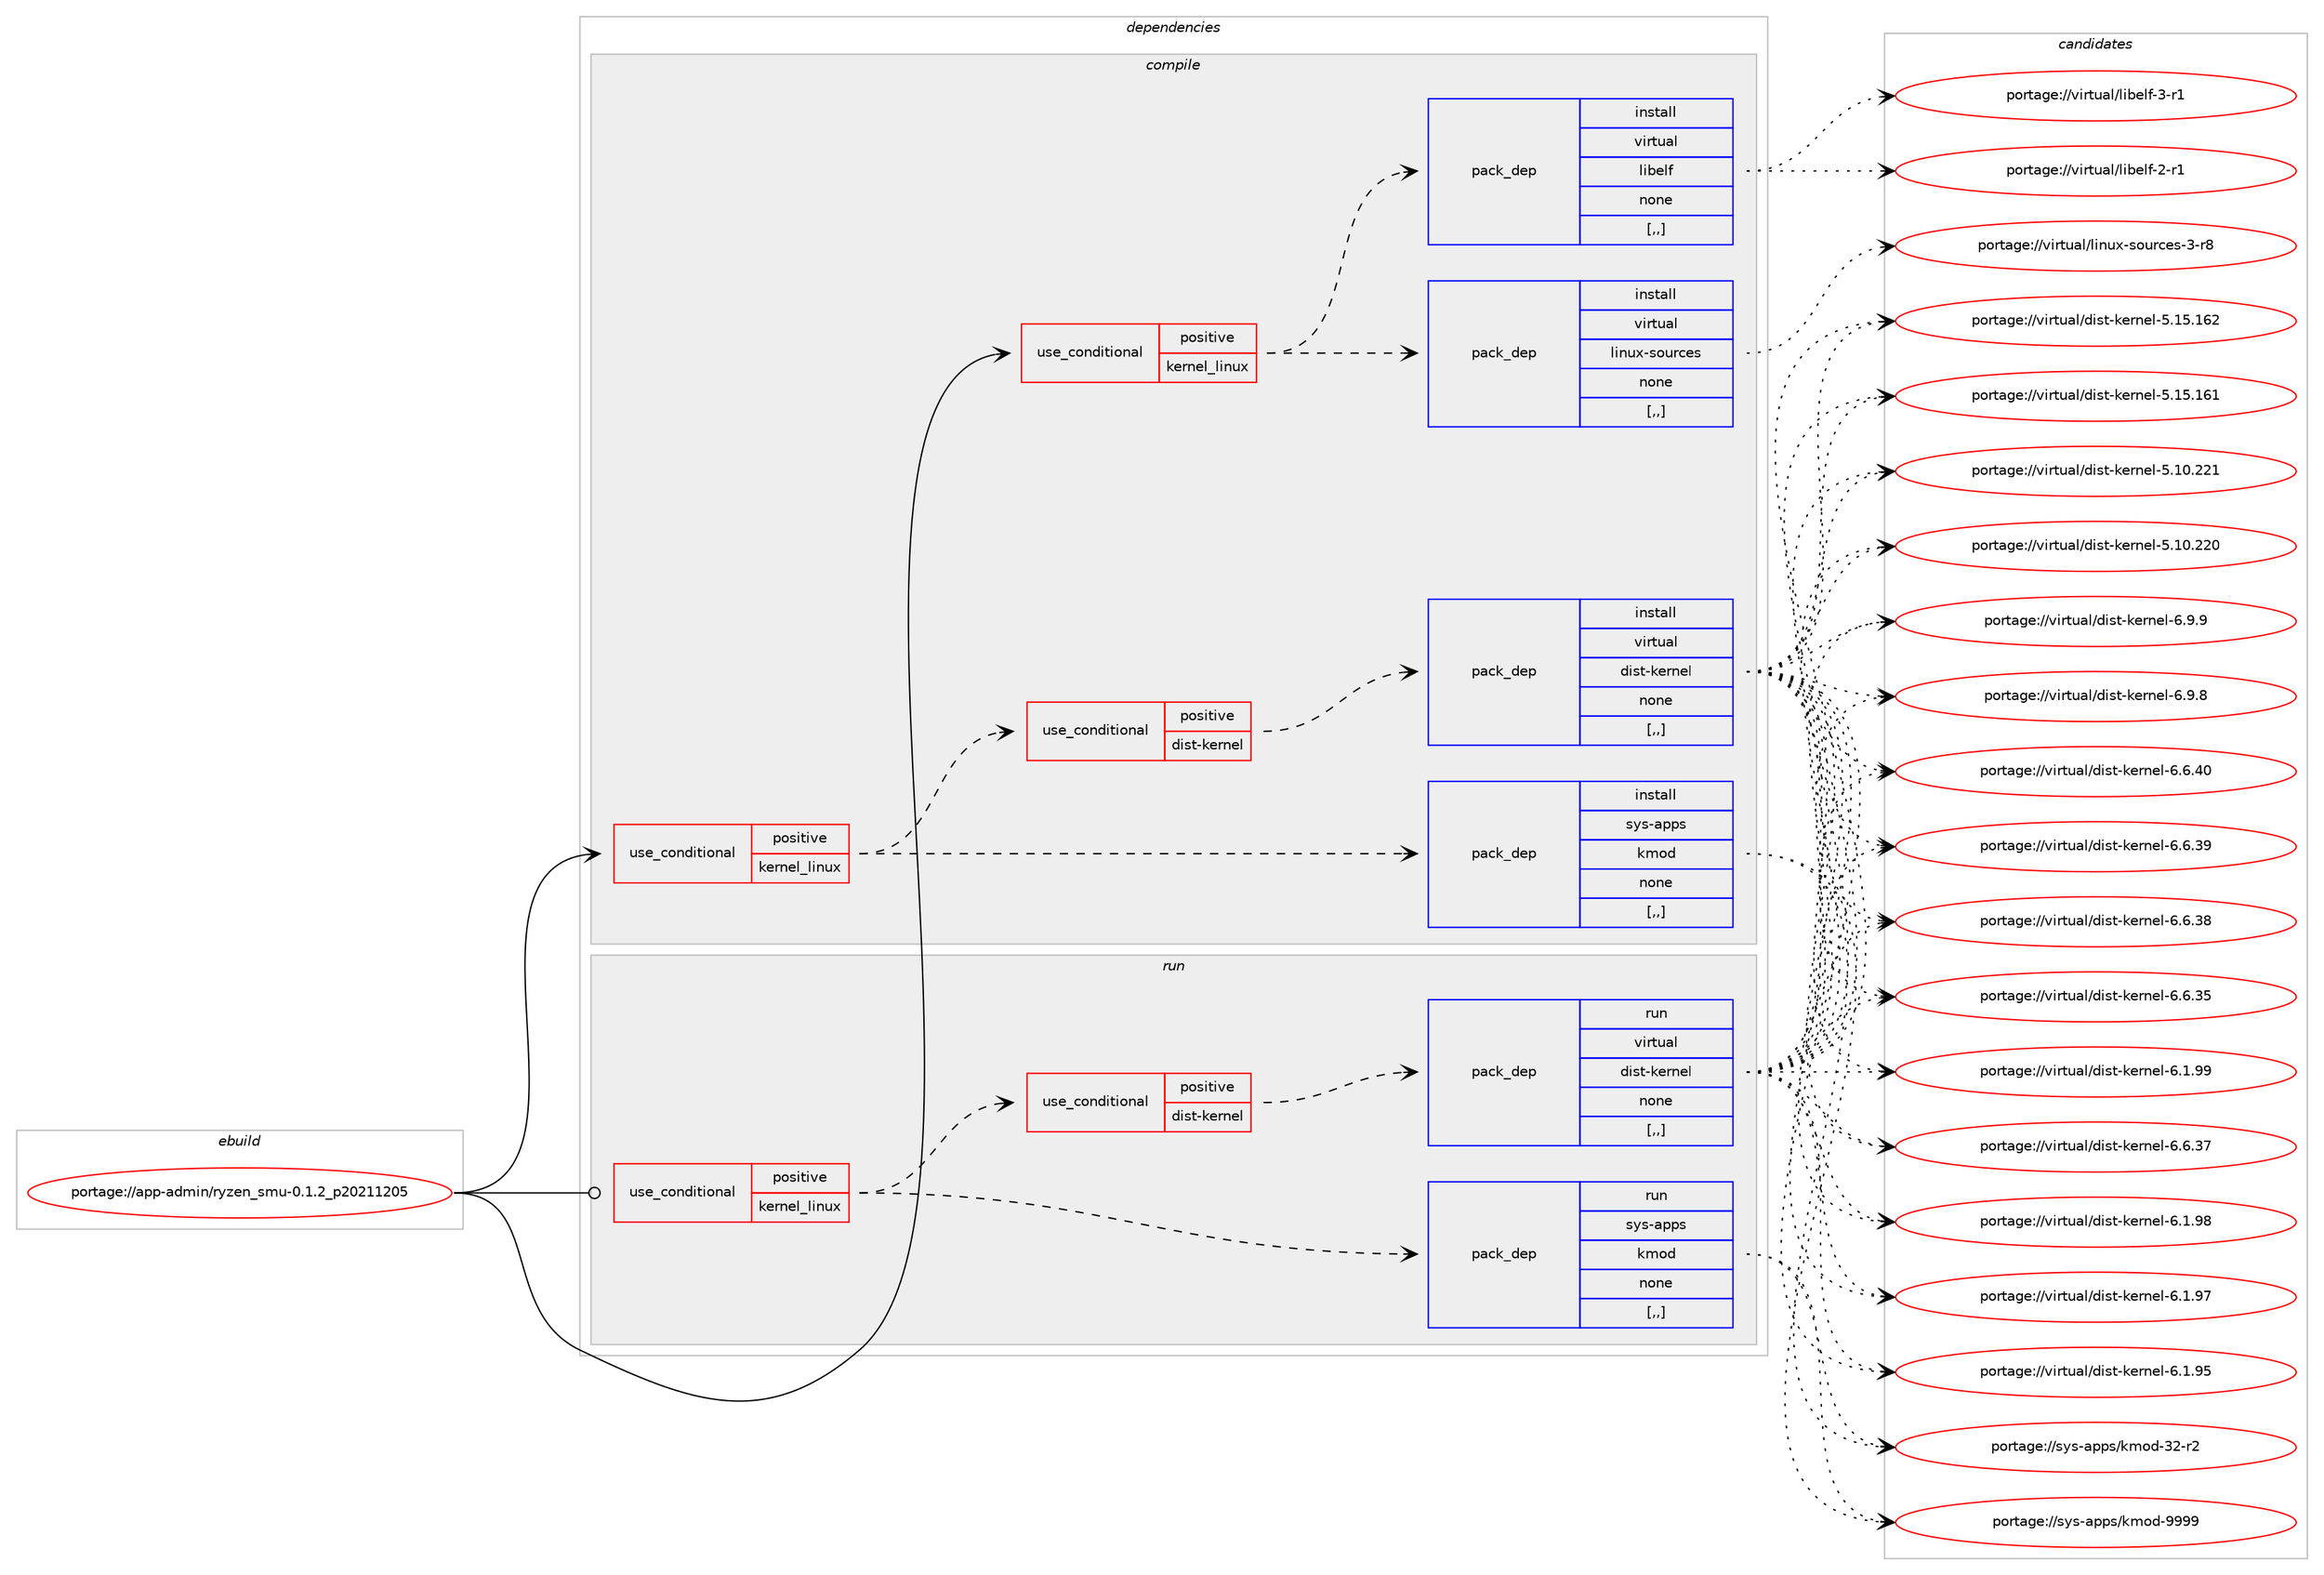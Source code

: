digraph prolog {

# *************
# Graph options
# *************

newrank=true;
concentrate=true;
compound=true;
graph [rankdir=LR,fontname=Helvetica,fontsize=10,ranksep=1.5];#, ranksep=2.5, nodesep=0.2];
edge  [arrowhead=vee];
node  [fontname=Helvetica,fontsize=10];

# **********
# The ebuild
# **********

subgraph cluster_leftcol {
color=gray;
rank=same;
label=<<i>ebuild</i>>;
id [label="portage://app-admin/ryzen_smu-0.1.2_p20211205", color=red, width=4, href="../app-admin/ryzen_smu-0.1.2_p20211205.svg"];
}

# ****************
# The dependencies
# ****************

subgraph cluster_midcol {
color=gray;
label=<<i>dependencies</i>>;
subgraph cluster_compile {
fillcolor="#eeeeee";
style=filled;
label=<<i>compile</i>>;
subgraph cond1060 {
dependency4432 [label=<<TABLE BORDER="0" CELLBORDER="1" CELLSPACING="0" CELLPADDING="4"><TR><TD ROWSPAN="3" CELLPADDING="10">use_conditional</TD></TR><TR><TD>positive</TD></TR><TR><TD>kernel_linux</TD></TR></TABLE>>, shape=none, color=red];
subgraph pack3354 {
dependency4433 [label=<<TABLE BORDER="0" CELLBORDER="1" CELLSPACING="0" CELLPADDING="4" WIDTH="220"><TR><TD ROWSPAN="6" CELLPADDING="30">pack_dep</TD></TR><TR><TD WIDTH="110">install</TD></TR><TR><TD>sys-apps</TD></TR><TR><TD>kmod</TD></TR><TR><TD>none</TD></TR><TR><TD>[,,]</TD></TR></TABLE>>, shape=none, color=blue];
}
dependency4432:e -> dependency4433:w [weight=20,style="dashed",arrowhead="vee"];
subgraph cond1061 {
dependency4434 [label=<<TABLE BORDER="0" CELLBORDER="1" CELLSPACING="0" CELLPADDING="4"><TR><TD ROWSPAN="3" CELLPADDING="10">use_conditional</TD></TR><TR><TD>positive</TD></TR><TR><TD>dist-kernel</TD></TR></TABLE>>, shape=none, color=red];
subgraph pack3355 {
dependency4435 [label=<<TABLE BORDER="0" CELLBORDER="1" CELLSPACING="0" CELLPADDING="4" WIDTH="220"><TR><TD ROWSPAN="6" CELLPADDING="30">pack_dep</TD></TR><TR><TD WIDTH="110">install</TD></TR><TR><TD>virtual</TD></TR><TR><TD>dist-kernel</TD></TR><TR><TD>none</TD></TR><TR><TD>[,,]</TD></TR></TABLE>>, shape=none, color=blue];
}
dependency4434:e -> dependency4435:w [weight=20,style="dashed",arrowhead="vee"];
}
dependency4432:e -> dependency4434:w [weight=20,style="dashed",arrowhead="vee"];
}
id:e -> dependency4432:w [weight=20,style="solid",arrowhead="vee"];
subgraph cond1062 {
dependency4436 [label=<<TABLE BORDER="0" CELLBORDER="1" CELLSPACING="0" CELLPADDING="4"><TR><TD ROWSPAN="3" CELLPADDING="10">use_conditional</TD></TR><TR><TD>positive</TD></TR><TR><TD>kernel_linux</TD></TR></TABLE>>, shape=none, color=red];
subgraph pack3356 {
dependency4437 [label=<<TABLE BORDER="0" CELLBORDER="1" CELLSPACING="0" CELLPADDING="4" WIDTH="220"><TR><TD ROWSPAN="6" CELLPADDING="30">pack_dep</TD></TR><TR><TD WIDTH="110">install</TD></TR><TR><TD>virtual</TD></TR><TR><TD>linux-sources</TD></TR><TR><TD>none</TD></TR><TR><TD>[,,]</TD></TR></TABLE>>, shape=none, color=blue];
}
dependency4436:e -> dependency4437:w [weight=20,style="dashed",arrowhead="vee"];
subgraph pack3357 {
dependency4438 [label=<<TABLE BORDER="0" CELLBORDER="1" CELLSPACING="0" CELLPADDING="4" WIDTH="220"><TR><TD ROWSPAN="6" CELLPADDING="30">pack_dep</TD></TR><TR><TD WIDTH="110">install</TD></TR><TR><TD>virtual</TD></TR><TR><TD>libelf</TD></TR><TR><TD>none</TD></TR><TR><TD>[,,]</TD></TR></TABLE>>, shape=none, color=blue];
}
dependency4436:e -> dependency4438:w [weight=20,style="dashed",arrowhead="vee"];
}
id:e -> dependency4436:w [weight=20,style="solid",arrowhead="vee"];
}
subgraph cluster_compileandrun {
fillcolor="#eeeeee";
style=filled;
label=<<i>compile and run</i>>;
}
subgraph cluster_run {
fillcolor="#eeeeee";
style=filled;
label=<<i>run</i>>;
subgraph cond1063 {
dependency4439 [label=<<TABLE BORDER="0" CELLBORDER="1" CELLSPACING="0" CELLPADDING="4"><TR><TD ROWSPAN="3" CELLPADDING="10">use_conditional</TD></TR><TR><TD>positive</TD></TR><TR><TD>kernel_linux</TD></TR></TABLE>>, shape=none, color=red];
subgraph pack3358 {
dependency4440 [label=<<TABLE BORDER="0" CELLBORDER="1" CELLSPACING="0" CELLPADDING="4" WIDTH="220"><TR><TD ROWSPAN="6" CELLPADDING="30">pack_dep</TD></TR><TR><TD WIDTH="110">run</TD></TR><TR><TD>sys-apps</TD></TR><TR><TD>kmod</TD></TR><TR><TD>none</TD></TR><TR><TD>[,,]</TD></TR></TABLE>>, shape=none, color=blue];
}
dependency4439:e -> dependency4440:w [weight=20,style="dashed",arrowhead="vee"];
subgraph cond1064 {
dependency4441 [label=<<TABLE BORDER="0" CELLBORDER="1" CELLSPACING="0" CELLPADDING="4"><TR><TD ROWSPAN="3" CELLPADDING="10">use_conditional</TD></TR><TR><TD>positive</TD></TR><TR><TD>dist-kernel</TD></TR></TABLE>>, shape=none, color=red];
subgraph pack3359 {
dependency4442 [label=<<TABLE BORDER="0" CELLBORDER="1" CELLSPACING="0" CELLPADDING="4" WIDTH="220"><TR><TD ROWSPAN="6" CELLPADDING="30">pack_dep</TD></TR><TR><TD WIDTH="110">run</TD></TR><TR><TD>virtual</TD></TR><TR><TD>dist-kernel</TD></TR><TR><TD>none</TD></TR><TR><TD>[,,]</TD></TR></TABLE>>, shape=none, color=blue];
}
dependency4441:e -> dependency4442:w [weight=20,style="dashed",arrowhead="vee"];
}
dependency4439:e -> dependency4441:w [weight=20,style="dashed",arrowhead="vee"];
}
id:e -> dependency4439:w [weight=20,style="solid",arrowhead="odot"];
}
}

# **************
# The candidates
# **************

subgraph cluster_choices {
rank=same;
color=gray;
label=<<i>candidates</i>>;

subgraph choice3354 {
color=black;
nodesep=1;
choice1151211154597112112115471071091111004557575757 [label="portage://sys-apps/kmod-9999", color=red, width=4,href="../sys-apps/kmod-9999.svg"];
choice1151211154597112112115471071091111004551504511450 [label="portage://sys-apps/kmod-32-r2", color=red, width=4,href="../sys-apps/kmod-32-r2.svg"];
dependency4433:e -> choice1151211154597112112115471071091111004557575757:w [style=dotted,weight="100"];
dependency4433:e -> choice1151211154597112112115471071091111004551504511450:w [style=dotted,weight="100"];
}
subgraph choice3355 {
color=black;
nodesep=1;
choice118105114116117971084710010511511645107101114110101108455446574657 [label="portage://virtual/dist-kernel-6.9.9", color=red, width=4,href="../virtual/dist-kernel-6.9.9.svg"];
choice118105114116117971084710010511511645107101114110101108455446574656 [label="portage://virtual/dist-kernel-6.9.8", color=red, width=4,href="../virtual/dist-kernel-6.9.8.svg"];
choice11810511411611797108471001051151164510710111411010110845544654465248 [label="portage://virtual/dist-kernel-6.6.40", color=red, width=4,href="../virtual/dist-kernel-6.6.40.svg"];
choice11810511411611797108471001051151164510710111411010110845544654465157 [label="portage://virtual/dist-kernel-6.6.39", color=red, width=4,href="../virtual/dist-kernel-6.6.39.svg"];
choice11810511411611797108471001051151164510710111411010110845544654465156 [label="portage://virtual/dist-kernel-6.6.38", color=red, width=4,href="../virtual/dist-kernel-6.6.38.svg"];
choice11810511411611797108471001051151164510710111411010110845544654465155 [label="portage://virtual/dist-kernel-6.6.37", color=red, width=4,href="../virtual/dist-kernel-6.6.37.svg"];
choice11810511411611797108471001051151164510710111411010110845544654465153 [label="portage://virtual/dist-kernel-6.6.35", color=red, width=4,href="../virtual/dist-kernel-6.6.35.svg"];
choice11810511411611797108471001051151164510710111411010110845544649465757 [label="portage://virtual/dist-kernel-6.1.99", color=red, width=4,href="../virtual/dist-kernel-6.1.99.svg"];
choice11810511411611797108471001051151164510710111411010110845544649465756 [label="portage://virtual/dist-kernel-6.1.98", color=red, width=4,href="../virtual/dist-kernel-6.1.98.svg"];
choice11810511411611797108471001051151164510710111411010110845544649465755 [label="portage://virtual/dist-kernel-6.1.97", color=red, width=4,href="../virtual/dist-kernel-6.1.97.svg"];
choice11810511411611797108471001051151164510710111411010110845544649465753 [label="portage://virtual/dist-kernel-6.1.95", color=red, width=4,href="../virtual/dist-kernel-6.1.95.svg"];
choice118105114116117971084710010511511645107101114110101108455346495346495450 [label="portage://virtual/dist-kernel-5.15.162", color=red, width=4,href="../virtual/dist-kernel-5.15.162.svg"];
choice118105114116117971084710010511511645107101114110101108455346495346495449 [label="portage://virtual/dist-kernel-5.15.161", color=red, width=4,href="../virtual/dist-kernel-5.15.161.svg"];
choice118105114116117971084710010511511645107101114110101108455346494846505049 [label="portage://virtual/dist-kernel-5.10.221", color=red, width=4,href="../virtual/dist-kernel-5.10.221.svg"];
choice118105114116117971084710010511511645107101114110101108455346494846505048 [label="portage://virtual/dist-kernel-5.10.220", color=red, width=4,href="../virtual/dist-kernel-5.10.220.svg"];
dependency4435:e -> choice118105114116117971084710010511511645107101114110101108455446574657:w [style=dotted,weight="100"];
dependency4435:e -> choice118105114116117971084710010511511645107101114110101108455446574656:w [style=dotted,weight="100"];
dependency4435:e -> choice11810511411611797108471001051151164510710111411010110845544654465248:w [style=dotted,weight="100"];
dependency4435:e -> choice11810511411611797108471001051151164510710111411010110845544654465157:w [style=dotted,weight="100"];
dependency4435:e -> choice11810511411611797108471001051151164510710111411010110845544654465156:w [style=dotted,weight="100"];
dependency4435:e -> choice11810511411611797108471001051151164510710111411010110845544654465155:w [style=dotted,weight="100"];
dependency4435:e -> choice11810511411611797108471001051151164510710111411010110845544654465153:w [style=dotted,weight="100"];
dependency4435:e -> choice11810511411611797108471001051151164510710111411010110845544649465757:w [style=dotted,weight="100"];
dependency4435:e -> choice11810511411611797108471001051151164510710111411010110845544649465756:w [style=dotted,weight="100"];
dependency4435:e -> choice11810511411611797108471001051151164510710111411010110845544649465755:w [style=dotted,weight="100"];
dependency4435:e -> choice11810511411611797108471001051151164510710111411010110845544649465753:w [style=dotted,weight="100"];
dependency4435:e -> choice118105114116117971084710010511511645107101114110101108455346495346495450:w [style=dotted,weight="100"];
dependency4435:e -> choice118105114116117971084710010511511645107101114110101108455346495346495449:w [style=dotted,weight="100"];
dependency4435:e -> choice118105114116117971084710010511511645107101114110101108455346494846505049:w [style=dotted,weight="100"];
dependency4435:e -> choice118105114116117971084710010511511645107101114110101108455346494846505048:w [style=dotted,weight="100"];
}
subgraph choice3356 {
color=black;
nodesep=1;
choice1181051141161179710847108105110117120451151111171149910111545514511456 [label="portage://virtual/linux-sources-3-r8", color=red, width=4,href="../virtual/linux-sources-3-r8.svg"];
dependency4437:e -> choice1181051141161179710847108105110117120451151111171149910111545514511456:w [style=dotted,weight="100"];
}
subgraph choice3357 {
color=black;
nodesep=1;
choice11810511411611797108471081059810110810245514511449 [label="portage://virtual/libelf-3-r1", color=red, width=4,href="../virtual/libelf-3-r1.svg"];
choice11810511411611797108471081059810110810245504511449 [label="portage://virtual/libelf-2-r1", color=red, width=4,href="../virtual/libelf-2-r1.svg"];
dependency4438:e -> choice11810511411611797108471081059810110810245514511449:w [style=dotted,weight="100"];
dependency4438:e -> choice11810511411611797108471081059810110810245504511449:w [style=dotted,weight="100"];
}
subgraph choice3358 {
color=black;
nodesep=1;
choice1151211154597112112115471071091111004557575757 [label="portage://sys-apps/kmod-9999", color=red, width=4,href="../sys-apps/kmod-9999.svg"];
choice1151211154597112112115471071091111004551504511450 [label="portage://sys-apps/kmod-32-r2", color=red, width=4,href="../sys-apps/kmod-32-r2.svg"];
dependency4440:e -> choice1151211154597112112115471071091111004557575757:w [style=dotted,weight="100"];
dependency4440:e -> choice1151211154597112112115471071091111004551504511450:w [style=dotted,weight="100"];
}
subgraph choice3359 {
color=black;
nodesep=1;
choice118105114116117971084710010511511645107101114110101108455446574657 [label="portage://virtual/dist-kernel-6.9.9", color=red, width=4,href="../virtual/dist-kernel-6.9.9.svg"];
choice118105114116117971084710010511511645107101114110101108455446574656 [label="portage://virtual/dist-kernel-6.9.8", color=red, width=4,href="../virtual/dist-kernel-6.9.8.svg"];
choice11810511411611797108471001051151164510710111411010110845544654465248 [label="portage://virtual/dist-kernel-6.6.40", color=red, width=4,href="../virtual/dist-kernel-6.6.40.svg"];
choice11810511411611797108471001051151164510710111411010110845544654465157 [label="portage://virtual/dist-kernel-6.6.39", color=red, width=4,href="../virtual/dist-kernel-6.6.39.svg"];
choice11810511411611797108471001051151164510710111411010110845544654465156 [label="portage://virtual/dist-kernel-6.6.38", color=red, width=4,href="../virtual/dist-kernel-6.6.38.svg"];
choice11810511411611797108471001051151164510710111411010110845544654465155 [label="portage://virtual/dist-kernel-6.6.37", color=red, width=4,href="../virtual/dist-kernel-6.6.37.svg"];
choice11810511411611797108471001051151164510710111411010110845544654465153 [label="portage://virtual/dist-kernel-6.6.35", color=red, width=4,href="../virtual/dist-kernel-6.6.35.svg"];
choice11810511411611797108471001051151164510710111411010110845544649465757 [label="portage://virtual/dist-kernel-6.1.99", color=red, width=4,href="../virtual/dist-kernel-6.1.99.svg"];
choice11810511411611797108471001051151164510710111411010110845544649465756 [label="portage://virtual/dist-kernel-6.1.98", color=red, width=4,href="../virtual/dist-kernel-6.1.98.svg"];
choice11810511411611797108471001051151164510710111411010110845544649465755 [label="portage://virtual/dist-kernel-6.1.97", color=red, width=4,href="../virtual/dist-kernel-6.1.97.svg"];
choice11810511411611797108471001051151164510710111411010110845544649465753 [label="portage://virtual/dist-kernel-6.1.95", color=red, width=4,href="../virtual/dist-kernel-6.1.95.svg"];
choice118105114116117971084710010511511645107101114110101108455346495346495450 [label="portage://virtual/dist-kernel-5.15.162", color=red, width=4,href="../virtual/dist-kernel-5.15.162.svg"];
choice118105114116117971084710010511511645107101114110101108455346495346495449 [label="portage://virtual/dist-kernel-5.15.161", color=red, width=4,href="../virtual/dist-kernel-5.15.161.svg"];
choice118105114116117971084710010511511645107101114110101108455346494846505049 [label="portage://virtual/dist-kernel-5.10.221", color=red, width=4,href="../virtual/dist-kernel-5.10.221.svg"];
choice118105114116117971084710010511511645107101114110101108455346494846505048 [label="portage://virtual/dist-kernel-5.10.220", color=red, width=4,href="../virtual/dist-kernel-5.10.220.svg"];
dependency4442:e -> choice118105114116117971084710010511511645107101114110101108455446574657:w [style=dotted,weight="100"];
dependency4442:e -> choice118105114116117971084710010511511645107101114110101108455446574656:w [style=dotted,weight="100"];
dependency4442:e -> choice11810511411611797108471001051151164510710111411010110845544654465248:w [style=dotted,weight="100"];
dependency4442:e -> choice11810511411611797108471001051151164510710111411010110845544654465157:w [style=dotted,weight="100"];
dependency4442:e -> choice11810511411611797108471001051151164510710111411010110845544654465156:w [style=dotted,weight="100"];
dependency4442:e -> choice11810511411611797108471001051151164510710111411010110845544654465155:w [style=dotted,weight="100"];
dependency4442:e -> choice11810511411611797108471001051151164510710111411010110845544654465153:w [style=dotted,weight="100"];
dependency4442:e -> choice11810511411611797108471001051151164510710111411010110845544649465757:w [style=dotted,weight="100"];
dependency4442:e -> choice11810511411611797108471001051151164510710111411010110845544649465756:w [style=dotted,weight="100"];
dependency4442:e -> choice11810511411611797108471001051151164510710111411010110845544649465755:w [style=dotted,weight="100"];
dependency4442:e -> choice11810511411611797108471001051151164510710111411010110845544649465753:w [style=dotted,weight="100"];
dependency4442:e -> choice118105114116117971084710010511511645107101114110101108455346495346495450:w [style=dotted,weight="100"];
dependency4442:e -> choice118105114116117971084710010511511645107101114110101108455346495346495449:w [style=dotted,weight="100"];
dependency4442:e -> choice118105114116117971084710010511511645107101114110101108455346494846505049:w [style=dotted,weight="100"];
dependency4442:e -> choice118105114116117971084710010511511645107101114110101108455346494846505048:w [style=dotted,weight="100"];
}
}

}
